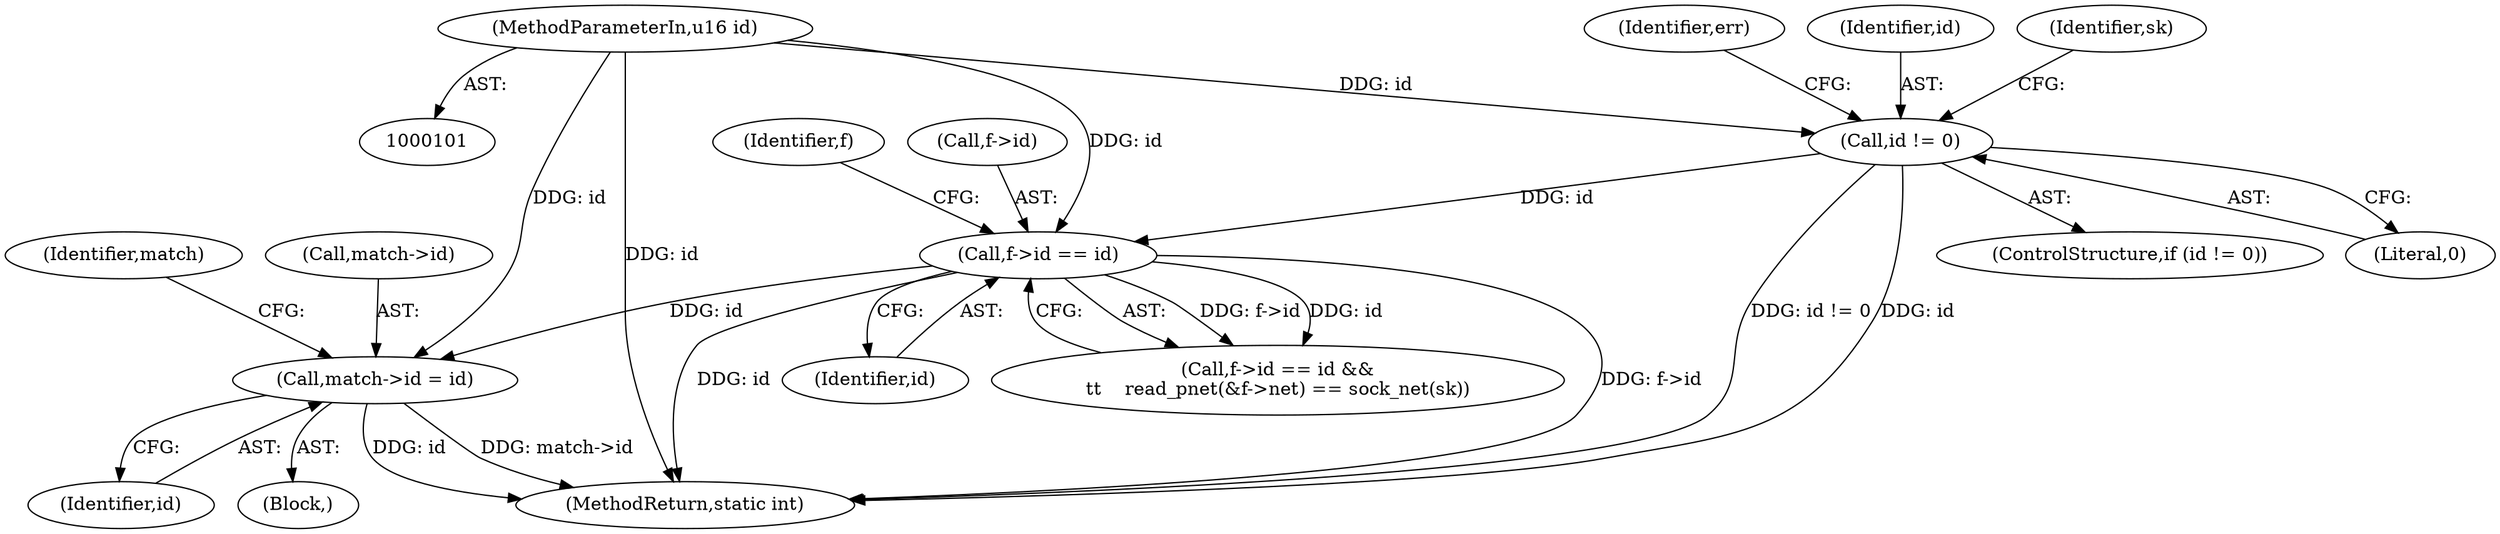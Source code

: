 digraph "0_linux_008ba2a13f2d04c947adc536d19debb8fe66f110@pointer" {
"1000318" [label="(Call,match->id = id)"];
"1000261" [label="(Call,f->id == id)"];
"1000228" [label="(Call,id != 0)"];
"1000103" [label="(MethodParameterIn,u16 id)"];
"1000233" [label="(Identifier,err)"];
"1000229" [label="(Identifier,id)"];
"1000318" [label="(Call,match->id = id)"];
"1000261" [label="(Call,f->id == id)"];
"1000265" [label="(Identifier,id)"];
"1000322" [label="(Identifier,id)"];
"1000260" [label="(Call,f->id == id &&\n\t\t    read_pnet(&f->net) == sock_net(sk))"];
"1000270" [label="(Identifier,f)"];
"1000228" [label="(Call,id != 0)"];
"1000227" [label="(ControlStructure,if (id != 0))"];
"1000230" [label="(Literal,0)"];
"1000240" [label="(Identifier,sk)"];
"1000103" [label="(MethodParameterIn,u16 id)"];
"1000325" [label="(Identifier,match)"];
"1000295" [label="(Block,)"];
"1000319" [label="(Call,match->id)"];
"1000495" [label="(MethodReturn,static int)"];
"1000262" [label="(Call,f->id)"];
"1000318" -> "1000295"  [label="AST: "];
"1000318" -> "1000322"  [label="CFG: "];
"1000319" -> "1000318"  [label="AST: "];
"1000322" -> "1000318"  [label="AST: "];
"1000325" -> "1000318"  [label="CFG: "];
"1000318" -> "1000495"  [label="DDG: match->id"];
"1000318" -> "1000495"  [label="DDG: id"];
"1000261" -> "1000318"  [label="DDG: id"];
"1000103" -> "1000318"  [label="DDG: id"];
"1000261" -> "1000260"  [label="AST: "];
"1000261" -> "1000265"  [label="CFG: "];
"1000262" -> "1000261"  [label="AST: "];
"1000265" -> "1000261"  [label="AST: "];
"1000270" -> "1000261"  [label="CFG: "];
"1000260" -> "1000261"  [label="CFG: "];
"1000261" -> "1000495"  [label="DDG: id"];
"1000261" -> "1000495"  [label="DDG: f->id"];
"1000261" -> "1000260"  [label="DDG: f->id"];
"1000261" -> "1000260"  [label="DDG: id"];
"1000228" -> "1000261"  [label="DDG: id"];
"1000103" -> "1000261"  [label="DDG: id"];
"1000228" -> "1000227"  [label="AST: "];
"1000228" -> "1000230"  [label="CFG: "];
"1000229" -> "1000228"  [label="AST: "];
"1000230" -> "1000228"  [label="AST: "];
"1000233" -> "1000228"  [label="CFG: "];
"1000240" -> "1000228"  [label="CFG: "];
"1000228" -> "1000495"  [label="DDG: id != 0"];
"1000228" -> "1000495"  [label="DDG: id"];
"1000103" -> "1000228"  [label="DDG: id"];
"1000103" -> "1000101"  [label="AST: "];
"1000103" -> "1000495"  [label="DDG: id"];
}
